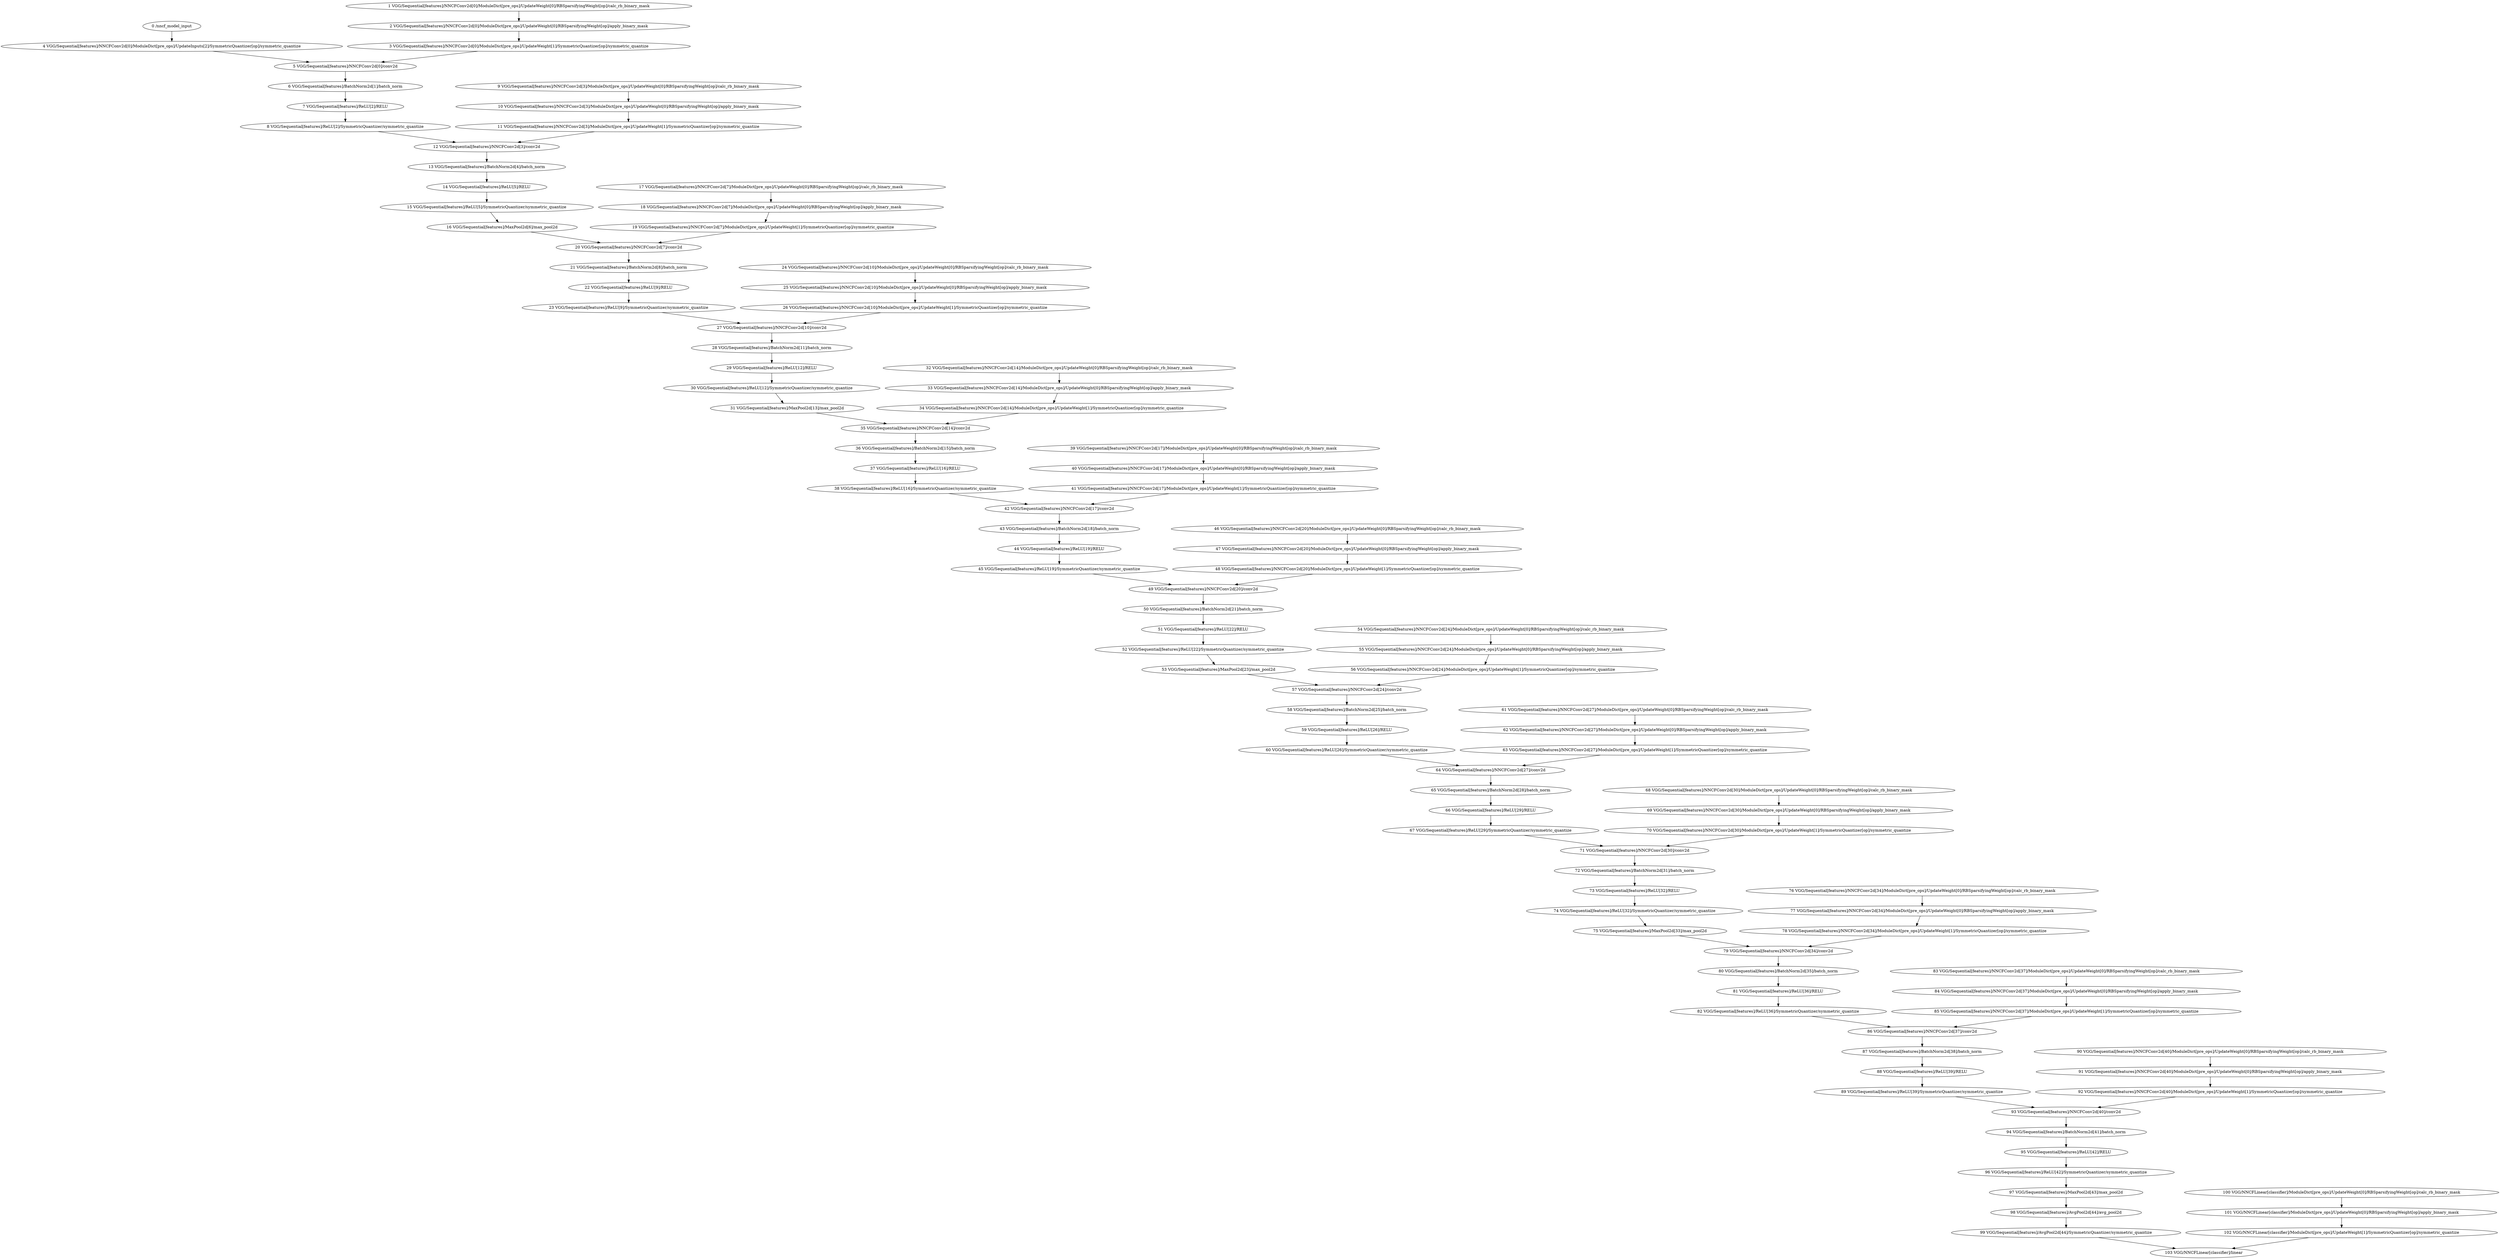 strict digraph  {
"0 /nncf_model_input" [id=0, scope="", type=nncf_model_input];
"1 VGG/Sequential[features]/NNCFConv2d[0]/ModuleDict[pre_ops]/UpdateWeight[0]/RBSparsifyingWeight[op]/calc_rb_binary_mask" [id=1, scope="VGG/Sequential[features]/NNCFConv2d[0]/ModuleDict[pre_ops]/UpdateWeight[0]/RBSparsifyingWeight[op]", type=calc_rb_binary_mask];
"2 VGG/Sequential[features]/NNCFConv2d[0]/ModuleDict[pre_ops]/UpdateWeight[0]/RBSparsifyingWeight[op]/apply_binary_mask" [id=2, scope="VGG/Sequential[features]/NNCFConv2d[0]/ModuleDict[pre_ops]/UpdateWeight[0]/RBSparsifyingWeight[op]", type=apply_binary_mask];
"3 VGG/Sequential[features]/NNCFConv2d[0]/ModuleDict[pre_ops]/UpdateWeight[1]/SymmetricQuantizer[op]/symmetric_quantize" [id=3, scope="VGG/Sequential[features]/NNCFConv2d[0]/ModuleDict[pre_ops]/UpdateWeight[1]/SymmetricQuantizer[op]", type=symmetric_quantize];
"4 VGG/Sequential[features]/NNCFConv2d[0]/ModuleDict[pre_ops]/UpdateInputs[2]/SymmetricQuantizer[op]/symmetric_quantize" [id=4, scope="VGG/Sequential[features]/NNCFConv2d[0]/ModuleDict[pre_ops]/UpdateInputs[2]/SymmetricQuantizer[op]", type=symmetric_quantize];
"5 VGG/Sequential[features]/NNCFConv2d[0]/conv2d" [id=5, scope="VGG/Sequential[features]/NNCFConv2d[0]", type=conv2d];
"6 VGG/Sequential[features]/BatchNorm2d[1]/batch_norm" [id=6, scope="VGG/Sequential[features]/BatchNorm2d[1]", type=batch_norm];
"7 VGG/Sequential[features]/ReLU[2]/RELU" [id=7, scope="VGG/Sequential[features]/ReLU[2]", type=RELU];
"8 VGG/Sequential[features]/ReLU[2]/SymmetricQuantizer/symmetric_quantize" [id=8, scope="VGG/Sequential[features]/ReLU[2]/SymmetricQuantizer", type=symmetric_quantize];
"9 VGG/Sequential[features]/NNCFConv2d[3]/ModuleDict[pre_ops]/UpdateWeight[0]/RBSparsifyingWeight[op]/calc_rb_binary_mask" [id=9, scope="VGG/Sequential[features]/NNCFConv2d[3]/ModuleDict[pre_ops]/UpdateWeight[0]/RBSparsifyingWeight[op]", type=calc_rb_binary_mask];
"10 VGG/Sequential[features]/NNCFConv2d[3]/ModuleDict[pre_ops]/UpdateWeight[0]/RBSparsifyingWeight[op]/apply_binary_mask" [id=10, scope="VGG/Sequential[features]/NNCFConv2d[3]/ModuleDict[pre_ops]/UpdateWeight[0]/RBSparsifyingWeight[op]", type=apply_binary_mask];
"11 VGG/Sequential[features]/NNCFConv2d[3]/ModuleDict[pre_ops]/UpdateWeight[1]/SymmetricQuantizer[op]/symmetric_quantize" [id=11, scope="VGG/Sequential[features]/NNCFConv2d[3]/ModuleDict[pre_ops]/UpdateWeight[1]/SymmetricQuantizer[op]", type=symmetric_quantize];
"12 VGG/Sequential[features]/NNCFConv2d[3]/conv2d" [id=12, scope="VGG/Sequential[features]/NNCFConv2d[3]", type=conv2d];
"13 VGG/Sequential[features]/BatchNorm2d[4]/batch_norm" [id=13, scope="VGG/Sequential[features]/BatchNorm2d[4]", type=batch_norm];
"14 VGG/Sequential[features]/ReLU[5]/RELU" [id=14, scope="VGG/Sequential[features]/ReLU[5]", type=RELU];
"15 VGG/Sequential[features]/ReLU[5]/SymmetricQuantizer/symmetric_quantize" [id=15, scope="VGG/Sequential[features]/ReLU[5]/SymmetricQuantizer", type=symmetric_quantize];
"16 VGG/Sequential[features]/MaxPool2d[6]/max_pool2d" [id=16, scope="VGG/Sequential[features]/MaxPool2d[6]", type=max_pool2d];
"17 VGG/Sequential[features]/NNCFConv2d[7]/ModuleDict[pre_ops]/UpdateWeight[0]/RBSparsifyingWeight[op]/calc_rb_binary_mask" [id=17, scope="VGG/Sequential[features]/NNCFConv2d[7]/ModuleDict[pre_ops]/UpdateWeight[0]/RBSparsifyingWeight[op]", type=calc_rb_binary_mask];
"18 VGG/Sequential[features]/NNCFConv2d[7]/ModuleDict[pre_ops]/UpdateWeight[0]/RBSparsifyingWeight[op]/apply_binary_mask" [id=18, scope="VGG/Sequential[features]/NNCFConv2d[7]/ModuleDict[pre_ops]/UpdateWeight[0]/RBSparsifyingWeight[op]", type=apply_binary_mask];
"19 VGG/Sequential[features]/NNCFConv2d[7]/ModuleDict[pre_ops]/UpdateWeight[1]/SymmetricQuantizer[op]/symmetric_quantize" [id=19, scope="VGG/Sequential[features]/NNCFConv2d[7]/ModuleDict[pre_ops]/UpdateWeight[1]/SymmetricQuantizer[op]", type=symmetric_quantize];
"20 VGG/Sequential[features]/NNCFConv2d[7]/conv2d" [id=20, scope="VGG/Sequential[features]/NNCFConv2d[7]", type=conv2d];
"21 VGG/Sequential[features]/BatchNorm2d[8]/batch_norm" [id=21, scope="VGG/Sequential[features]/BatchNorm2d[8]", type=batch_norm];
"22 VGG/Sequential[features]/ReLU[9]/RELU" [id=22, scope="VGG/Sequential[features]/ReLU[9]", type=RELU];
"23 VGG/Sequential[features]/ReLU[9]/SymmetricQuantizer/symmetric_quantize" [id=23, scope="VGG/Sequential[features]/ReLU[9]/SymmetricQuantizer", type=symmetric_quantize];
"24 VGG/Sequential[features]/NNCFConv2d[10]/ModuleDict[pre_ops]/UpdateWeight[0]/RBSparsifyingWeight[op]/calc_rb_binary_mask" [id=24, scope="VGG/Sequential[features]/NNCFConv2d[10]/ModuleDict[pre_ops]/UpdateWeight[0]/RBSparsifyingWeight[op]", type=calc_rb_binary_mask];
"25 VGG/Sequential[features]/NNCFConv2d[10]/ModuleDict[pre_ops]/UpdateWeight[0]/RBSparsifyingWeight[op]/apply_binary_mask" [id=25, scope="VGG/Sequential[features]/NNCFConv2d[10]/ModuleDict[pre_ops]/UpdateWeight[0]/RBSparsifyingWeight[op]", type=apply_binary_mask];
"26 VGG/Sequential[features]/NNCFConv2d[10]/ModuleDict[pre_ops]/UpdateWeight[1]/SymmetricQuantizer[op]/symmetric_quantize" [id=26, scope="VGG/Sequential[features]/NNCFConv2d[10]/ModuleDict[pre_ops]/UpdateWeight[1]/SymmetricQuantizer[op]", type=symmetric_quantize];
"27 VGG/Sequential[features]/NNCFConv2d[10]/conv2d" [id=27, scope="VGG/Sequential[features]/NNCFConv2d[10]", type=conv2d];
"28 VGG/Sequential[features]/BatchNorm2d[11]/batch_norm" [id=28, scope="VGG/Sequential[features]/BatchNorm2d[11]", type=batch_norm];
"29 VGG/Sequential[features]/ReLU[12]/RELU" [id=29, scope="VGG/Sequential[features]/ReLU[12]", type=RELU];
"30 VGG/Sequential[features]/ReLU[12]/SymmetricQuantizer/symmetric_quantize" [id=30, scope="VGG/Sequential[features]/ReLU[12]/SymmetricQuantizer", type=symmetric_quantize];
"31 VGG/Sequential[features]/MaxPool2d[13]/max_pool2d" [id=31, scope="VGG/Sequential[features]/MaxPool2d[13]", type=max_pool2d];
"32 VGG/Sequential[features]/NNCFConv2d[14]/ModuleDict[pre_ops]/UpdateWeight[0]/RBSparsifyingWeight[op]/calc_rb_binary_mask" [id=32, scope="VGG/Sequential[features]/NNCFConv2d[14]/ModuleDict[pre_ops]/UpdateWeight[0]/RBSparsifyingWeight[op]", type=calc_rb_binary_mask];
"33 VGG/Sequential[features]/NNCFConv2d[14]/ModuleDict[pre_ops]/UpdateWeight[0]/RBSparsifyingWeight[op]/apply_binary_mask" [id=33, scope="VGG/Sequential[features]/NNCFConv2d[14]/ModuleDict[pre_ops]/UpdateWeight[0]/RBSparsifyingWeight[op]", type=apply_binary_mask];
"34 VGG/Sequential[features]/NNCFConv2d[14]/ModuleDict[pre_ops]/UpdateWeight[1]/SymmetricQuantizer[op]/symmetric_quantize" [id=34, scope="VGG/Sequential[features]/NNCFConv2d[14]/ModuleDict[pre_ops]/UpdateWeight[1]/SymmetricQuantizer[op]", type=symmetric_quantize];
"35 VGG/Sequential[features]/NNCFConv2d[14]/conv2d" [id=35, scope="VGG/Sequential[features]/NNCFConv2d[14]", type=conv2d];
"36 VGG/Sequential[features]/BatchNorm2d[15]/batch_norm" [id=36, scope="VGG/Sequential[features]/BatchNorm2d[15]", type=batch_norm];
"37 VGG/Sequential[features]/ReLU[16]/RELU" [id=37, scope="VGG/Sequential[features]/ReLU[16]", type=RELU];
"38 VGG/Sequential[features]/ReLU[16]/SymmetricQuantizer/symmetric_quantize" [id=38, scope="VGG/Sequential[features]/ReLU[16]/SymmetricQuantizer", type=symmetric_quantize];
"39 VGG/Sequential[features]/NNCFConv2d[17]/ModuleDict[pre_ops]/UpdateWeight[0]/RBSparsifyingWeight[op]/calc_rb_binary_mask" [id=39, scope="VGG/Sequential[features]/NNCFConv2d[17]/ModuleDict[pre_ops]/UpdateWeight[0]/RBSparsifyingWeight[op]", type=calc_rb_binary_mask];
"40 VGG/Sequential[features]/NNCFConv2d[17]/ModuleDict[pre_ops]/UpdateWeight[0]/RBSparsifyingWeight[op]/apply_binary_mask" [id=40, scope="VGG/Sequential[features]/NNCFConv2d[17]/ModuleDict[pre_ops]/UpdateWeight[0]/RBSparsifyingWeight[op]", type=apply_binary_mask];
"41 VGG/Sequential[features]/NNCFConv2d[17]/ModuleDict[pre_ops]/UpdateWeight[1]/SymmetricQuantizer[op]/symmetric_quantize" [id=41, scope="VGG/Sequential[features]/NNCFConv2d[17]/ModuleDict[pre_ops]/UpdateWeight[1]/SymmetricQuantizer[op]", type=symmetric_quantize];
"42 VGG/Sequential[features]/NNCFConv2d[17]/conv2d" [id=42, scope="VGG/Sequential[features]/NNCFConv2d[17]", type=conv2d];
"43 VGG/Sequential[features]/BatchNorm2d[18]/batch_norm" [id=43, scope="VGG/Sequential[features]/BatchNorm2d[18]", type=batch_norm];
"44 VGG/Sequential[features]/ReLU[19]/RELU" [id=44, scope="VGG/Sequential[features]/ReLU[19]", type=RELU];
"45 VGG/Sequential[features]/ReLU[19]/SymmetricQuantizer/symmetric_quantize" [id=45, scope="VGG/Sequential[features]/ReLU[19]/SymmetricQuantizer", type=symmetric_quantize];
"46 VGG/Sequential[features]/NNCFConv2d[20]/ModuleDict[pre_ops]/UpdateWeight[0]/RBSparsifyingWeight[op]/calc_rb_binary_mask" [id=46, scope="VGG/Sequential[features]/NNCFConv2d[20]/ModuleDict[pre_ops]/UpdateWeight[0]/RBSparsifyingWeight[op]", type=calc_rb_binary_mask];
"47 VGG/Sequential[features]/NNCFConv2d[20]/ModuleDict[pre_ops]/UpdateWeight[0]/RBSparsifyingWeight[op]/apply_binary_mask" [id=47, scope="VGG/Sequential[features]/NNCFConv2d[20]/ModuleDict[pre_ops]/UpdateWeight[0]/RBSparsifyingWeight[op]", type=apply_binary_mask];
"48 VGG/Sequential[features]/NNCFConv2d[20]/ModuleDict[pre_ops]/UpdateWeight[1]/SymmetricQuantizer[op]/symmetric_quantize" [id=48, scope="VGG/Sequential[features]/NNCFConv2d[20]/ModuleDict[pre_ops]/UpdateWeight[1]/SymmetricQuantizer[op]", type=symmetric_quantize];
"49 VGG/Sequential[features]/NNCFConv2d[20]/conv2d" [id=49, scope="VGG/Sequential[features]/NNCFConv2d[20]", type=conv2d];
"50 VGG/Sequential[features]/BatchNorm2d[21]/batch_norm" [id=50, scope="VGG/Sequential[features]/BatchNorm2d[21]", type=batch_norm];
"51 VGG/Sequential[features]/ReLU[22]/RELU" [id=51, scope="VGG/Sequential[features]/ReLU[22]", type=RELU];
"52 VGG/Sequential[features]/ReLU[22]/SymmetricQuantizer/symmetric_quantize" [id=52, scope="VGG/Sequential[features]/ReLU[22]/SymmetricQuantizer", type=symmetric_quantize];
"53 VGG/Sequential[features]/MaxPool2d[23]/max_pool2d" [id=53, scope="VGG/Sequential[features]/MaxPool2d[23]", type=max_pool2d];
"54 VGG/Sequential[features]/NNCFConv2d[24]/ModuleDict[pre_ops]/UpdateWeight[0]/RBSparsifyingWeight[op]/calc_rb_binary_mask" [id=54, scope="VGG/Sequential[features]/NNCFConv2d[24]/ModuleDict[pre_ops]/UpdateWeight[0]/RBSparsifyingWeight[op]", type=calc_rb_binary_mask];
"55 VGG/Sequential[features]/NNCFConv2d[24]/ModuleDict[pre_ops]/UpdateWeight[0]/RBSparsifyingWeight[op]/apply_binary_mask" [id=55, scope="VGG/Sequential[features]/NNCFConv2d[24]/ModuleDict[pre_ops]/UpdateWeight[0]/RBSparsifyingWeight[op]", type=apply_binary_mask];
"56 VGG/Sequential[features]/NNCFConv2d[24]/ModuleDict[pre_ops]/UpdateWeight[1]/SymmetricQuantizer[op]/symmetric_quantize" [id=56, scope="VGG/Sequential[features]/NNCFConv2d[24]/ModuleDict[pre_ops]/UpdateWeight[1]/SymmetricQuantizer[op]", type=symmetric_quantize];
"57 VGG/Sequential[features]/NNCFConv2d[24]/conv2d" [id=57, scope="VGG/Sequential[features]/NNCFConv2d[24]", type=conv2d];
"58 VGG/Sequential[features]/BatchNorm2d[25]/batch_norm" [id=58, scope="VGG/Sequential[features]/BatchNorm2d[25]", type=batch_norm];
"59 VGG/Sequential[features]/ReLU[26]/RELU" [id=59, scope="VGG/Sequential[features]/ReLU[26]", type=RELU];
"60 VGG/Sequential[features]/ReLU[26]/SymmetricQuantizer/symmetric_quantize" [id=60, scope="VGG/Sequential[features]/ReLU[26]/SymmetricQuantizer", type=symmetric_quantize];
"61 VGG/Sequential[features]/NNCFConv2d[27]/ModuleDict[pre_ops]/UpdateWeight[0]/RBSparsifyingWeight[op]/calc_rb_binary_mask" [id=61, scope="VGG/Sequential[features]/NNCFConv2d[27]/ModuleDict[pre_ops]/UpdateWeight[0]/RBSparsifyingWeight[op]", type=calc_rb_binary_mask];
"62 VGG/Sequential[features]/NNCFConv2d[27]/ModuleDict[pre_ops]/UpdateWeight[0]/RBSparsifyingWeight[op]/apply_binary_mask" [id=62, scope="VGG/Sequential[features]/NNCFConv2d[27]/ModuleDict[pre_ops]/UpdateWeight[0]/RBSparsifyingWeight[op]", type=apply_binary_mask];
"63 VGG/Sequential[features]/NNCFConv2d[27]/ModuleDict[pre_ops]/UpdateWeight[1]/SymmetricQuantizer[op]/symmetric_quantize" [id=63, scope="VGG/Sequential[features]/NNCFConv2d[27]/ModuleDict[pre_ops]/UpdateWeight[1]/SymmetricQuantizer[op]", type=symmetric_quantize];
"64 VGG/Sequential[features]/NNCFConv2d[27]/conv2d" [id=64, scope="VGG/Sequential[features]/NNCFConv2d[27]", type=conv2d];
"65 VGG/Sequential[features]/BatchNorm2d[28]/batch_norm" [id=65, scope="VGG/Sequential[features]/BatchNorm2d[28]", type=batch_norm];
"66 VGG/Sequential[features]/ReLU[29]/RELU" [id=66, scope="VGG/Sequential[features]/ReLU[29]", type=RELU];
"67 VGG/Sequential[features]/ReLU[29]/SymmetricQuantizer/symmetric_quantize" [id=67, scope="VGG/Sequential[features]/ReLU[29]/SymmetricQuantizer", type=symmetric_quantize];
"68 VGG/Sequential[features]/NNCFConv2d[30]/ModuleDict[pre_ops]/UpdateWeight[0]/RBSparsifyingWeight[op]/calc_rb_binary_mask" [id=68, scope="VGG/Sequential[features]/NNCFConv2d[30]/ModuleDict[pre_ops]/UpdateWeight[0]/RBSparsifyingWeight[op]", type=calc_rb_binary_mask];
"69 VGG/Sequential[features]/NNCFConv2d[30]/ModuleDict[pre_ops]/UpdateWeight[0]/RBSparsifyingWeight[op]/apply_binary_mask" [id=69, scope="VGG/Sequential[features]/NNCFConv2d[30]/ModuleDict[pre_ops]/UpdateWeight[0]/RBSparsifyingWeight[op]", type=apply_binary_mask];
"70 VGG/Sequential[features]/NNCFConv2d[30]/ModuleDict[pre_ops]/UpdateWeight[1]/SymmetricQuantizer[op]/symmetric_quantize" [id=70, scope="VGG/Sequential[features]/NNCFConv2d[30]/ModuleDict[pre_ops]/UpdateWeight[1]/SymmetricQuantizer[op]", type=symmetric_quantize];
"71 VGG/Sequential[features]/NNCFConv2d[30]/conv2d" [id=71, scope="VGG/Sequential[features]/NNCFConv2d[30]", type=conv2d];
"72 VGG/Sequential[features]/BatchNorm2d[31]/batch_norm" [id=72, scope="VGG/Sequential[features]/BatchNorm2d[31]", type=batch_norm];
"73 VGG/Sequential[features]/ReLU[32]/RELU" [id=73, scope="VGG/Sequential[features]/ReLU[32]", type=RELU];
"74 VGG/Sequential[features]/ReLU[32]/SymmetricQuantizer/symmetric_quantize" [id=74, scope="VGG/Sequential[features]/ReLU[32]/SymmetricQuantizer", type=symmetric_quantize];
"75 VGG/Sequential[features]/MaxPool2d[33]/max_pool2d" [id=75, scope="VGG/Sequential[features]/MaxPool2d[33]", type=max_pool2d];
"76 VGG/Sequential[features]/NNCFConv2d[34]/ModuleDict[pre_ops]/UpdateWeight[0]/RBSparsifyingWeight[op]/calc_rb_binary_mask" [id=76, scope="VGG/Sequential[features]/NNCFConv2d[34]/ModuleDict[pre_ops]/UpdateWeight[0]/RBSparsifyingWeight[op]", type=calc_rb_binary_mask];
"77 VGG/Sequential[features]/NNCFConv2d[34]/ModuleDict[pre_ops]/UpdateWeight[0]/RBSparsifyingWeight[op]/apply_binary_mask" [id=77, scope="VGG/Sequential[features]/NNCFConv2d[34]/ModuleDict[pre_ops]/UpdateWeight[0]/RBSparsifyingWeight[op]", type=apply_binary_mask];
"78 VGG/Sequential[features]/NNCFConv2d[34]/ModuleDict[pre_ops]/UpdateWeight[1]/SymmetricQuantizer[op]/symmetric_quantize" [id=78, scope="VGG/Sequential[features]/NNCFConv2d[34]/ModuleDict[pre_ops]/UpdateWeight[1]/SymmetricQuantizer[op]", type=symmetric_quantize];
"79 VGG/Sequential[features]/NNCFConv2d[34]/conv2d" [id=79, scope="VGG/Sequential[features]/NNCFConv2d[34]", type=conv2d];
"80 VGG/Sequential[features]/BatchNorm2d[35]/batch_norm" [id=80, scope="VGG/Sequential[features]/BatchNorm2d[35]", type=batch_norm];
"81 VGG/Sequential[features]/ReLU[36]/RELU" [id=81, scope="VGG/Sequential[features]/ReLU[36]", type=RELU];
"82 VGG/Sequential[features]/ReLU[36]/SymmetricQuantizer/symmetric_quantize" [id=82, scope="VGG/Sequential[features]/ReLU[36]/SymmetricQuantizer", type=symmetric_quantize];
"83 VGG/Sequential[features]/NNCFConv2d[37]/ModuleDict[pre_ops]/UpdateWeight[0]/RBSparsifyingWeight[op]/calc_rb_binary_mask" [id=83, scope="VGG/Sequential[features]/NNCFConv2d[37]/ModuleDict[pre_ops]/UpdateWeight[0]/RBSparsifyingWeight[op]", type=calc_rb_binary_mask];
"84 VGG/Sequential[features]/NNCFConv2d[37]/ModuleDict[pre_ops]/UpdateWeight[0]/RBSparsifyingWeight[op]/apply_binary_mask" [id=84, scope="VGG/Sequential[features]/NNCFConv2d[37]/ModuleDict[pre_ops]/UpdateWeight[0]/RBSparsifyingWeight[op]", type=apply_binary_mask];
"85 VGG/Sequential[features]/NNCFConv2d[37]/ModuleDict[pre_ops]/UpdateWeight[1]/SymmetricQuantizer[op]/symmetric_quantize" [id=85, scope="VGG/Sequential[features]/NNCFConv2d[37]/ModuleDict[pre_ops]/UpdateWeight[1]/SymmetricQuantizer[op]", type=symmetric_quantize];
"86 VGG/Sequential[features]/NNCFConv2d[37]/conv2d" [id=86, scope="VGG/Sequential[features]/NNCFConv2d[37]", type=conv2d];
"87 VGG/Sequential[features]/BatchNorm2d[38]/batch_norm" [id=87, scope="VGG/Sequential[features]/BatchNorm2d[38]", type=batch_norm];
"88 VGG/Sequential[features]/ReLU[39]/RELU" [id=88, scope="VGG/Sequential[features]/ReLU[39]", type=RELU];
"89 VGG/Sequential[features]/ReLU[39]/SymmetricQuantizer/symmetric_quantize" [id=89, scope="VGG/Sequential[features]/ReLU[39]/SymmetricQuantizer", type=symmetric_quantize];
"90 VGG/Sequential[features]/NNCFConv2d[40]/ModuleDict[pre_ops]/UpdateWeight[0]/RBSparsifyingWeight[op]/calc_rb_binary_mask" [id=90, scope="VGG/Sequential[features]/NNCFConv2d[40]/ModuleDict[pre_ops]/UpdateWeight[0]/RBSparsifyingWeight[op]", type=calc_rb_binary_mask];
"91 VGG/Sequential[features]/NNCFConv2d[40]/ModuleDict[pre_ops]/UpdateWeight[0]/RBSparsifyingWeight[op]/apply_binary_mask" [id=91, scope="VGG/Sequential[features]/NNCFConv2d[40]/ModuleDict[pre_ops]/UpdateWeight[0]/RBSparsifyingWeight[op]", type=apply_binary_mask];
"92 VGG/Sequential[features]/NNCFConv2d[40]/ModuleDict[pre_ops]/UpdateWeight[1]/SymmetricQuantizer[op]/symmetric_quantize" [id=92, scope="VGG/Sequential[features]/NNCFConv2d[40]/ModuleDict[pre_ops]/UpdateWeight[1]/SymmetricQuantizer[op]", type=symmetric_quantize];
"93 VGG/Sequential[features]/NNCFConv2d[40]/conv2d" [id=93, scope="VGG/Sequential[features]/NNCFConv2d[40]", type=conv2d];
"94 VGG/Sequential[features]/BatchNorm2d[41]/batch_norm" [id=94, scope="VGG/Sequential[features]/BatchNorm2d[41]", type=batch_norm];
"95 VGG/Sequential[features]/ReLU[42]/RELU" [id=95, scope="VGG/Sequential[features]/ReLU[42]", type=RELU];
"96 VGG/Sequential[features]/ReLU[42]/SymmetricQuantizer/symmetric_quantize" [id=96, scope="VGG/Sequential[features]/ReLU[42]/SymmetricQuantizer", type=symmetric_quantize];
"97 VGG/Sequential[features]/MaxPool2d[43]/max_pool2d" [id=97, scope="VGG/Sequential[features]/MaxPool2d[43]", type=max_pool2d];
"98 VGG/Sequential[features]/AvgPool2d[44]/avg_pool2d" [id=98, scope="VGG/Sequential[features]/AvgPool2d[44]", type=avg_pool2d];
"99 VGG/Sequential[features]/AvgPool2d[44]/SymmetricQuantizer/symmetric_quantize" [id=99, scope="VGG/Sequential[features]/AvgPool2d[44]/SymmetricQuantizer", type=symmetric_quantize];
"100 VGG/NNCFLinear[classifier]/ModuleDict[pre_ops]/UpdateWeight[0]/RBSparsifyingWeight[op]/calc_rb_binary_mask" [id=100, scope="VGG/NNCFLinear[classifier]/ModuleDict[pre_ops]/UpdateWeight[0]/RBSparsifyingWeight[op]", type=calc_rb_binary_mask];
"101 VGG/NNCFLinear[classifier]/ModuleDict[pre_ops]/UpdateWeight[0]/RBSparsifyingWeight[op]/apply_binary_mask" [id=101, scope="VGG/NNCFLinear[classifier]/ModuleDict[pre_ops]/UpdateWeight[0]/RBSparsifyingWeight[op]", type=apply_binary_mask];
"102 VGG/NNCFLinear[classifier]/ModuleDict[pre_ops]/UpdateWeight[1]/SymmetricQuantizer[op]/symmetric_quantize" [id=102, scope="VGG/NNCFLinear[classifier]/ModuleDict[pre_ops]/UpdateWeight[1]/SymmetricQuantizer[op]", type=symmetric_quantize];
"103 VGG/NNCFLinear[classifier]/linear" [id=103, scope="VGG/NNCFLinear[classifier]", type=linear];
"0 /nncf_model_input" -> "4 VGG/Sequential[features]/NNCFConv2d[0]/ModuleDict[pre_ops]/UpdateInputs[2]/SymmetricQuantizer[op]/symmetric_quantize";
"1 VGG/Sequential[features]/NNCFConv2d[0]/ModuleDict[pre_ops]/UpdateWeight[0]/RBSparsifyingWeight[op]/calc_rb_binary_mask" -> "2 VGG/Sequential[features]/NNCFConv2d[0]/ModuleDict[pre_ops]/UpdateWeight[0]/RBSparsifyingWeight[op]/apply_binary_mask";
"2 VGG/Sequential[features]/NNCFConv2d[0]/ModuleDict[pre_ops]/UpdateWeight[0]/RBSparsifyingWeight[op]/apply_binary_mask" -> "3 VGG/Sequential[features]/NNCFConv2d[0]/ModuleDict[pre_ops]/UpdateWeight[1]/SymmetricQuantizer[op]/symmetric_quantize";
"3 VGG/Sequential[features]/NNCFConv2d[0]/ModuleDict[pre_ops]/UpdateWeight[1]/SymmetricQuantizer[op]/symmetric_quantize" -> "5 VGG/Sequential[features]/NNCFConv2d[0]/conv2d";
"4 VGG/Sequential[features]/NNCFConv2d[0]/ModuleDict[pre_ops]/UpdateInputs[2]/SymmetricQuantizer[op]/symmetric_quantize" -> "5 VGG/Sequential[features]/NNCFConv2d[0]/conv2d";
"5 VGG/Sequential[features]/NNCFConv2d[0]/conv2d" -> "6 VGG/Sequential[features]/BatchNorm2d[1]/batch_norm";
"6 VGG/Sequential[features]/BatchNorm2d[1]/batch_norm" -> "7 VGG/Sequential[features]/ReLU[2]/RELU";
"7 VGG/Sequential[features]/ReLU[2]/RELU" -> "8 VGG/Sequential[features]/ReLU[2]/SymmetricQuantizer/symmetric_quantize";
"8 VGG/Sequential[features]/ReLU[2]/SymmetricQuantizer/symmetric_quantize" -> "12 VGG/Sequential[features]/NNCFConv2d[3]/conv2d";
"9 VGG/Sequential[features]/NNCFConv2d[3]/ModuleDict[pre_ops]/UpdateWeight[0]/RBSparsifyingWeight[op]/calc_rb_binary_mask" -> "10 VGG/Sequential[features]/NNCFConv2d[3]/ModuleDict[pre_ops]/UpdateWeight[0]/RBSparsifyingWeight[op]/apply_binary_mask";
"10 VGG/Sequential[features]/NNCFConv2d[3]/ModuleDict[pre_ops]/UpdateWeight[0]/RBSparsifyingWeight[op]/apply_binary_mask" -> "11 VGG/Sequential[features]/NNCFConv2d[3]/ModuleDict[pre_ops]/UpdateWeight[1]/SymmetricQuantizer[op]/symmetric_quantize";
"11 VGG/Sequential[features]/NNCFConv2d[3]/ModuleDict[pre_ops]/UpdateWeight[1]/SymmetricQuantizer[op]/symmetric_quantize" -> "12 VGG/Sequential[features]/NNCFConv2d[3]/conv2d";
"12 VGG/Sequential[features]/NNCFConv2d[3]/conv2d" -> "13 VGG/Sequential[features]/BatchNorm2d[4]/batch_norm";
"13 VGG/Sequential[features]/BatchNorm2d[4]/batch_norm" -> "14 VGG/Sequential[features]/ReLU[5]/RELU";
"14 VGG/Sequential[features]/ReLU[5]/RELU" -> "15 VGG/Sequential[features]/ReLU[5]/SymmetricQuantizer/symmetric_quantize";
"15 VGG/Sequential[features]/ReLU[5]/SymmetricQuantizer/symmetric_quantize" -> "16 VGG/Sequential[features]/MaxPool2d[6]/max_pool2d";
"16 VGG/Sequential[features]/MaxPool2d[6]/max_pool2d" -> "20 VGG/Sequential[features]/NNCFConv2d[7]/conv2d";
"17 VGG/Sequential[features]/NNCFConv2d[7]/ModuleDict[pre_ops]/UpdateWeight[0]/RBSparsifyingWeight[op]/calc_rb_binary_mask" -> "18 VGG/Sequential[features]/NNCFConv2d[7]/ModuleDict[pre_ops]/UpdateWeight[0]/RBSparsifyingWeight[op]/apply_binary_mask";
"18 VGG/Sequential[features]/NNCFConv2d[7]/ModuleDict[pre_ops]/UpdateWeight[0]/RBSparsifyingWeight[op]/apply_binary_mask" -> "19 VGG/Sequential[features]/NNCFConv2d[7]/ModuleDict[pre_ops]/UpdateWeight[1]/SymmetricQuantizer[op]/symmetric_quantize";
"19 VGG/Sequential[features]/NNCFConv2d[7]/ModuleDict[pre_ops]/UpdateWeight[1]/SymmetricQuantizer[op]/symmetric_quantize" -> "20 VGG/Sequential[features]/NNCFConv2d[7]/conv2d";
"20 VGG/Sequential[features]/NNCFConv2d[7]/conv2d" -> "21 VGG/Sequential[features]/BatchNorm2d[8]/batch_norm";
"21 VGG/Sequential[features]/BatchNorm2d[8]/batch_norm" -> "22 VGG/Sequential[features]/ReLU[9]/RELU";
"22 VGG/Sequential[features]/ReLU[9]/RELU" -> "23 VGG/Sequential[features]/ReLU[9]/SymmetricQuantizer/symmetric_quantize";
"23 VGG/Sequential[features]/ReLU[9]/SymmetricQuantizer/symmetric_quantize" -> "27 VGG/Sequential[features]/NNCFConv2d[10]/conv2d";
"24 VGG/Sequential[features]/NNCFConv2d[10]/ModuleDict[pre_ops]/UpdateWeight[0]/RBSparsifyingWeight[op]/calc_rb_binary_mask" -> "25 VGG/Sequential[features]/NNCFConv2d[10]/ModuleDict[pre_ops]/UpdateWeight[0]/RBSparsifyingWeight[op]/apply_binary_mask";
"25 VGG/Sequential[features]/NNCFConv2d[10]/ModuleDict[pre_ops]/UpdateWeight[0]/RBSparsifyingWeight[op]/apply_binary_mask" -> "26 VGG/Sequential[features]/NNCFConv2d[10]/ModuleDict[pre_ops]/UpdateWeight[1]/SymmetricQuantizer[op]/symmetric_quantize";
"26 VGG/Sequential[features]/NNCFConv2d[10]/ModuleDict[pre_ops]/UpdateWeight[1]/SymmetricQuantizer[op]/symmetric_quantize" -> "27 VGG/Sequential[features]/NNCFConv2d[10]/conv2d";
"27 VGG/Sequential[features]/NNCFConv2d[10]/conv2d" -> "28 VGG/Sequential[features]/BatchNorm2d[11]/batch_norm";
"28 VGG/Sequential[features]/BatchNorm2d[11]/batch_norm" -> "29 VGG/Sequential[features]/ReLU[12]/RELU";
"29 VGG/Sequential[features]/ReLU[12]/RELU" -> "30 VGG/Sequential[features]/ReLU[12]/SymmetricQuantizer/symmetric_quantize";
"30 VGG/Sequential[features]/ReLU[12]/SymmetricQuantizer/symmetric_quantize" -> "31 VGG/Sequential[features]/MaxPool2d[13]/max_pool2d";
"31 VGG/Sequential[features]/MaxPool2d[13]/max_pool2d" -> "35 VGG/Sequential[features]/NNCFConv2d[14]/conv2d";
"32 VGG/Sequential[features]/NNCFConv2d[14]/ModuleDict[pre_ops]/UpdateWeight[0]/RBSparsifyingWeight[op]/calc_rb_binary_mask" -> "33 VGG/Sequential[features]/NNCFConv2d[14]/ModuleDict[pre_ops]/UpdateWeight[0]/RBSparsifyingWeight[op]/apply_binary_mask";
"33 VGG/Sequential[features]/NNCFConv2d[14]/ModuleDict[pre_ops]/UpdateWeight[0]/RBSparsifyingWeight[op]/apply_binary_mask" -> "34 VGG/Sequential[features]/NNCFConv2d[14]/ModuleDict[pre_ops]/UpdateWeight[1]/SymmetricQuantizer[op]/symmetric_quantize";
"34 VGG/Sequential[features]/NNCFConv2d[14]/ModuleDict[pre_ops]/UpdateWeight[1]/SymmetricQuantizer[op]/symmetric_quantize" -> "35 VGG/Sequential[features]/NNCFConv2d[14]/conv2d";
"35 VGG/Sequential[features]/NNCFConv2d[14]/conv2d" -> "36 VGG/Sequential[features]/BatchNorm2d[15]/batch_norm";
"36 VGG/Sequential[features]/BatchNorm2d[15]/batch_norm" -> "37 VGG/Sequential[features]/ReLU[16]/RELU";
"37 VGG/Sequential[features]/ReLU[16]/RELU" -> "38 VGG/Sequential[features]/ReLU[16]/SymmetricQuantizer/symmetric_quantize";
"38 VGG/Sequential[features]/ReLU[16]/SymmetricQuantizer/symmetric_quantize" -> "42 VGG/Sequential[features]/NNCFConv2d[17]/conv2d";
"39 VGG/Sequential[features]/NNCFConv2d[17]/ModuleDict[pre_ops]/UpdateWeight[0]/RBSparsifyingWeight[op]/calc_rb_binary_mask" -> "40 VGG/Sequential[features]/NNCFConv2d[17]/ModuleDict[pre_ops]/UpdateWeight[0]/RBSparsifyingWeight[op]/apply_binary_mask";
"40 VGG/Sequential[features]/NNCFConv2d[17]/ModuleDict[pre_ops]/UpdateWeight[0]/RBSparsifyingWeight[op]/apply_binary_mask" -> "41 VGG/Sequential[features]/NNCFConv2d[17]/ModuleDict[pre_ops]/UpdateWeight[1]/SymmetricQuantizer[op]/symmetric_quantize";
"41 VGG/Sequential[features]/NNCFConv2d[17]/ModuleDict[pre_ops]/UpdateWeight[1]/SymmetricQuantizer[op]/symmetric_quantize" -> "42 VGG/Sequential[features]/NNCFConv2d[17]/conv2d";
"42 VGG/Sequential[features]/NNCFConv2d[17]/conv2d" -> "43 VGG/Sequential[features]/BatchNorm2d[18]/batch_norm";
"43 VGG/Sequential[features]/BatchNorm2d[18]/batch_norm" -> "44 VGG/Sequential[features]/ReLU[19]/RELU";
"44 VGG/Sequential[features]/ReLU[19]/RELU" -> "45 VGG/Sequential[features]/ReLU[19]/SymmetricQuantizer/symmetric_quantize";
"45 VGG/Sequential[features]/ReLU[19]/SymmetricQuantizer/symmetric_quantize" -> "49 VGG/Sequential[features]/NNCFConv2d[20]/conv2d";
"46 VGG/Sequential[features]/NNCFConv2d[20]/ModuleDict[pre_ops]/UpdateWeight[0]/RBSparsifyingWeight[op]/calc_rb_binary_mask" -> "47 VGG/Sequential[features]/NNCFConv2d[20]/ModuleDict[pre_ops]/UpdateWeight[0]/RBSparsifyingWeight[op]/apply_binary_mask";
"47 VGG/Sequential[features]/NNCFConv2d[20]/ModuleDict[pre_ops]/UpdateWeight[0]/RBSparsifyingWeight[op]/apply_binary_mask" -> "48 VGG/Sequential[features]/NNCFConv2d[20]/ModuleDict[pre_ops]/UpdateWeight[1]/SymmetricQuantizer[op]/symmetric_quantize";
"48 VGG/Sequential[features]/NNCFConv2d[20]/ModuleDict[pre_ops]/UpdateWeight[1]/SymmetricQuantizer[op]/symmetric_quantize" -> "49 VGG/Sequential[features]/NNCFConv2d[20]/conv2d";
"49 VGG/Sequential[features]/NNCFConv2d[20]/conv2d" -> "50 VGG/Sequential[features]/BatchNorm2d[21]/batch_norm";
"50 VGG/Sequential[features]/BatchNorm2d[21]/batch_norm" -> "51 VGG/Sequential[features]/ReLU[22]/RELU";
"51 VGG/Sequential[features]/ReLU[22]/RELU" -> "52 VGG/Sequential[features]/ReLU[22]/SymmetricQuantizer/symmetric_quantize";
"52 VGG/Sequential[features]/ReLU[22]/SymmetricQuantizer/symmetric_quantize" -> "53 VGG/Sequential[features]/MaxPool2d[23]/max_pool2d";
"53 VGG/Sequential[features]/MaxPool2d[23]/max_pool2d" -> "57 VGG/Sequential[features]/NNCFConv2d[24]/conv2d";
"54 VGG/Sequential[features]/NNCFConv2d[24]/ModuleDict[pre_ops]/UpdateWeight[0]/RBSparsifyingWeight[op]/calc_rb_binary_mask" -> "55 VGG/Sequential[features]/NNCFConv2d[24]/ModuleDict[pre_ops]/UpdateWeight[0]/RBSparsifyingWeight[op]/apply_binary_mask";
"55 VGG/Sequential[features]/NNCFConv2d[24]/ModuleDict[pre_ops]/UpdateWeight[0]/RBSparsifyingWeight[op]/apply_binary_mask" -> "56 VGG/Sequential[features]/NNCFConv2d[24]/ModuleDict[pre_ops]/UpdateWeight[1]/SymmetricQuantizer[op]/symmetric_quantize";
"56 VGG/Sequential[features]/NNCFConv2d[24]/ModuleDict[pre_ops]/UpdateWeight[1]/SymmetricQuantizer[op]/symmetric_quantize" -> "57 VGG/Sequential[features]/NNCFConv2d[24]/conv2d";
"57 VGG/Sequential[features]/NNCFConv2d[24]/conv2d" -> "58 VGG/Sequential[features]/BatchNorm2d[25]/batch_norm";
"58 VGG/Sequential[features]/BatchNorm2d[25]/batch_norm" -> "59 VGG/Sequential[features]/ReLU[26]/RELU";
"59 VGG/Sequential[features]/ReLU[26]/RELU" -> "60 VGG/Sequential[features]/ReLU[26]/SymmetricQuantizer/symmetric_quantize";
"60 VGG/Sequential[features]/ReLU[26]/SymmetricQuantizer/symmetric_quantize" -> "64 VGG/Sequential[features]/NNCFConv2d[27]/conv2d";
"61 VGG/Sequential[features]/NNCFConv2d[27]/ModuleDict[pre_ops]/UpdateWeight[0]/RBSparsifyingWeight[op]/calc_rb_binary_mask" -> "62 VGG/Sequential[features]/NNCFConv2d[27]/ModuleDict[pre_ops]/UpdateWeight[0]/RBSparsifyingWeight[op]/apply_binary_mask";
"62 VGG/Sequential[features]/NNCFConv2d[27]/ModuleDict[pre_ops]/UpdateWeight[0]/RBSparsifyingWeight[op]/apply_binary_mask" -> "63 VGG/Sequential[features]/NNCFConv2d[27]/ModuleDict[pre_ops]/UpdateWeight[1]/SymmetricQuantizer[op]/symmetric_quantize";
"63 VGG/Sequential[features]/NNCFConv2d[27]/ModuleDict[pre_ops]/UpdateWeight[1]/SymmetricQuantizer[op]/symmetric_quantize" -> "64 VGG/Sequential[features]/NNCFConv2d[27]/conv2d";
"64 VGG/Sequential[features]/NNCFConv2d[27]/conv2d" -> "65 VGG/Sequential[features]/BatchNorm2d[28]/batch_norm";
"65 VGG/Sequential[features]/BatchNorm2d[28]/batch_norm" -> "66 VGG/Sequential[features]/ReLU[29]/RELU";
"66 VGG/Sequential[features]/ReLU[29]/RELU" -> "67 VGG/Sequential[features]/ReLU[29]/SymmetricQuantizer/symmetric_quantize";
"67 VGG/Sequential[features]/ReLU[29]/SymmetricQuantizer/symmetric_quantize" -> "71 VGG/Sequential[features]/NNCFConv2d[30]/conv2d";
"68 VGG/Sequential[features]/NNCFConv2d[30]/ModuleDict[pre_ops]/UpdateWeight[0]/RBSparsifyingWeight[op]/calc_rb_binary_mask" -> "69 VGG/Sequential[features]/NNCFConv2d[30]/ModuleDict[pre_ops]/UpdateWeight[0]/RBSparsifyingWeight[op]/apply_binary_mask";
"69 VGG/Sequential[features]/NNCFConv2d[30]/ModuleDict[pre_ops]/UpdateWeight[0]/RBSparsifyingWeight[op]/apply_binary_mask" -> "70 VGG/Sequential[features]/NNCFConv2d[30]/ModuleDict[pre_ops]/UpdateWeight[1]/SymmetricQuantizer[op]/symmetric_quantize";
"70 VGG/Sequential[features]/NNCFConv2d[30]/ModuleDict[pre_ops]/UpdateWeight[1]/SymmetricQuantizer[op]/symmetric_quantize" -> "71 VGG/Sequential[features]/NNCFConv2d[30]/conv2d";
"71 VGG/Sequential[features]/NNCFConv2d[30]/conv2d" -> "72 VGG/Sequential[features]/BatchNorm2d[31]/batch_norm";
"72 VGG/Sequential[features]/BatchNorm2d[31]/batch_norm" -> "73 VGG/Sequential[features]/ReLU[32]/RELU";
"73 VGG/Sequential[features]/ReLU[32]/RELU" -> "74 VGG/Sequential[features]/ReLU[32]/SymmetricQuantizer/symmetric_quantize";
"74 VGG/Sequential[features]/ReLU[32]/SymmetricQuantizer/symmetric_quantize" -> "75 VGG/Sequential[features]/MaxPool2d[33]/max_pool2d";
"75 VGG/Sequential[features]/MaxPool2d[33]/max_pool2d" -> "79 VGG/Sequential[features]/NNCFConv2d[34]/conv2d";
"76 VGG/Sequential[features]/NNCFConv2d[34]/ModuleDict[pre_ops]/UpdateWeight[0]/RBSparsifyingWeight[op]/calc_rb_binary_mask" -> "77 VGG/Sequential[features]/NNCFConv2d[34]/ModuleDict[pre_ops]/UpdateWeight[0]/RBSparsifyingWeight[op]/apply_binary_mask";
"77 VGG/Sequential[features]/NNCFConv2d[34]/ModuleDict[pre_ops]/UpdateWeight[0]/RBSparsifyingWeight[op]/apply_binary_mask" -> "78 VGG/Sequential[features]/NNCFConv2d[34]/ModuleDict[pre_ops]/UpdateWeight[1]/SymmetricQuantizer[op]/symmetric_quantize";
"78 VGG/Sequential[features]/NNCFConv2d[34]/ModuleDict[pre_ops]/UpdateWeight[1]/SymmetricQuantizer[op]/symmetric_quantize" -> "79 VGG/Sequential[features]/NNCFConv2d[34]/conv2d";
"79 VGG/Sequential[features]/NNCFConv2d[34]/conv2d" -> "80 VGG/Sequential[features]/BatchNorm2d[35]/batch_norm";
"80 VGG/Sequential[features]/BatchNorm2d[35]/batch_norm" -> "81 VGG/Sequential[features]/ReLU[36]/RELU";
"81 VGG/Sequential[features]/ReLU[36]/RELU" -> "82 VGG/Sequential[features]/ReLU[36]/SymmetricQuantizer/symmetric_quantize";
"82 VGG/Sequential[features]/ReLU[36]/SymmetricQuantizer/symmetric_quantize" -> "86 VGG/Sequential[features]/NNCFConv2d[37]/conv2d";
"83 VGG/Sequential[features]/NNCFConv2d[37]/ModuleDict[pre_ops]/UpdateWeight[0]/RBSparsifyingWeight[op]/calc_rb_binary_mask" -> "84 VGG/Sequential[features]/NNCFConv2d[37]/ModuleDict[pre_ops]/UpdateWeight[0]/RBSparsifyingWeight[op]/apply_binary_mask";
"84 VGG/Sequential[features]/NNCFConv2d[37]/ModuleDict[pre_ops]/UpdateWeight[0]/RBSparsifyingWeight[op]/apply_binary_mask" -> "85 VGG/Sequential[features]/NNCFConv2d[37]/ModuleDict[pre_ops]/UpdateWeight[1]/SymmetricQuantizer[op]/symmetric_quantize";
"85 VGG/Sequential[features]/NNCFConv2d[37]/ModuleDict[pre_ops]/UpdateWeight[1]/SymmetricQuantizer[op]/symmetric_quantize" -> "86 VGG/Sequential[features]/NNCFConv2d[37]/conv2d";
"86 VGG/Sequential[features]/NNCFConv2d[37]/conv2d" -> "87 VGG/Sequential[features]/BatchNorm2d[38]/batch_norm";
"87 VGG/Sequential[features]/BatchNorm2d[38]/batch_norm" -> "88 VGG/Sequential[features]/ReLU[39]/RELU";
"88 VGG/Sequential[features]/ReLU[39]/RELU" -> "89 VGG/Sequential[features]/ReLU[39]/SymmetricQuantizer/symmetric_quantize";
"89 VGG/Sequential[features]/ReLU[39]/SymmetricQuantizer/symmetric_quantize" -> "93 VGG/Sequential[features]/NNCFConv2d[40]/conv2d";
"90 VGG/Sequential[features]/NNCFConv2d[40]/ModuleDict[pre_ops]/UpdateWeight[0]/RBSparsifyingWeight[op]/calc_rb_binary_mask" -> "91 VGG/Sequential[features]/NNCFConv2d[40]/ModuleDict[pre_ops]/UpdateWeight[0]/RBSparsifyingWeight[op]/apply_binary_mask";
"91 VGG/Sequential[features]/NNCFConv2d[40]/ModuleDict[pre_ops]/UpdateWeight[0]/RBSparsifyingWeight[op]/apply_binary_mask" -> "92 VGG/Sequential[features]/NNCFConv2d[40]/ModuleDict[pre_ops]/UpdateWeight[1]/SymmetricQuantizer[op]/symmetric_quantize";
"92 VGG/Sequential[features]/NNCFConv2d[40]/ModuleDict[pre_ops]/UpdateWeight[1]/SymmetricQuantizer[op]/symmetric_quantize" -> "93 VGG/Sequential[features]/NNCFConv2d[40]/conv2d";
"93 VGG/Sequential[features]/NNCFConv2d[40]/conv2d" -> "94 VGG/Sequential[features]/BatchNorm2d[41]/batch_norm";
"94 VGG/Sequential[features]/BatchNorm2d[41]/batch_norm" -> "95 VGG/Sequential[features]/ReLU[42]/RELU";
"95 VGG/Sequential[features]/ReLU[42]/RELU" -> "96 VGG/Sequential[features]/ReLU[42]/SymmetricQuantizer/symmetric_quantize";
"96 VGG/Sequential[features]/ReLU[42]/SymmetricQuantizer/symmetric_quantize" -> "97 VGG/Sequential[features]/MaxPool2d[43]/max_pool2d";
"97 VGG/Sequential[features]/MaxPool2d[43]/max_pool2d" -> "98 VGG/Sequential[features]/AvgPool2d[44]/avg_pool2d";
"98 VGG/Sequential[features]/AvgPool2d[44]/avg_pool2d" -> "99 VGG/Sequential[features]/AvgPool2d[44]/SymmetricQuantizer/symmetric_quantize";
"99 VGG/Sequential[features]/AvgPool2d[44]/SymmetricQuantizer/symmetric_quantize" -> "103 VGG/NNCFLinear[classifier]/linear";
"100 VGG/NNCFLinear[classifier]/ModuleDict[pre_ops]/UpdateWeight[0]/RBSparsifyingWeight[op]/calc_rb_binary_mask" -> "101 VGG/NNCFLinear[classifier]/ModuleDict[pre_ops]/UpdateWeight[0]/RBSparsifyingWeight[op]/apply_binary_mask";
"101 VGG/NNCFLinear[classifier]/ModuleDict[pre_ops]/UpdateWeight[0]/RBSparsifyingWeight[op]/apply_binary_mask" -> "102 VGG/NNCFLinear[classifier]/ModuleDict[pre_ops]/UpdateWeight[1]/SymmetricQuantizer[op]/symmetric_quantize";
"102 VGG/NNCFLinear[classifier]/ModuleDict[pre_ops]/UpdateWeight[1]/SymmetricQuantizer[op]/symmetric_quantize" -> "103 VGG/NNCFLinear[classifier]/linear";
}
